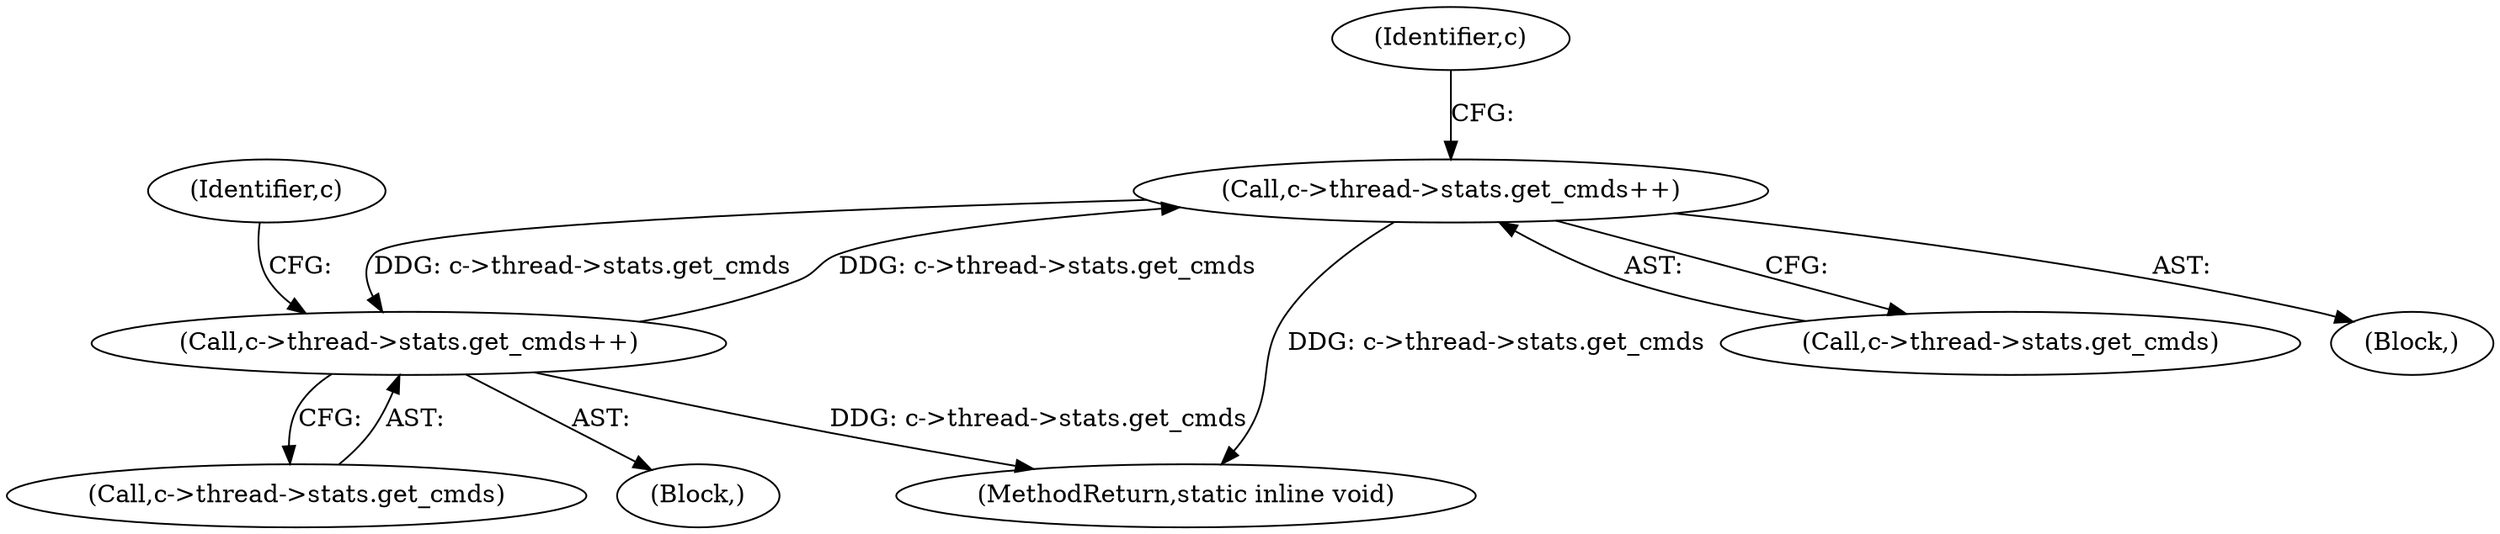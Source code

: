digraph "0_memcached_a8c4a82787b8b6c256d61bd5c42fb7f92d1bae00@API" {
"1000578" [label="(Call,c->thread->stats.get_cmds++)"];
"1000624" [label="(Call,c->thread->stats.get_cmds++)"];
"1000578" [label="(Call,c->thread->stats.get_cmds++)"];
"1000637" [label="(Identifier,c)"];
"1000578" [label="(Call,c->thread->stats.get_cmds++)"];
"1000624" [label="(Call,c->thread->stats.get_cmds++)"];
"1000606" [label="(Block,)"];
"1000756" [label="(MethodReturn,static inline void)"];
"1000625" [label="(Call,c->thread->stats.get_cmds)"];
"1000579" [label="(Call,c->thread->stats.get_cmds)"];
"1000591" [label="(Identifier,c)"];
"1000191" [label="(Block,)"];
"1000578" -> "1000191"  [label="AST: "];
"1000578" -> "1000579"  [label="CFG: "];
"1000579" -> "1000578"  [label="AST: "];
"1000591" -> "1000578"  [label="CFG: "];
"1000578" -> "1000756"  [label="DDG: c->thread->stats.get_cmds"];
"1000624" -> "1000578"  [label="DDG: c->thread->stats.get_cmds"];
"1000578" -> "1000624"  [label="DDG: c->thread->stats.get_cmds"];
"1000624" -> "1000606"  [label="AST: "];
"1000624" -> "1000625"  [label="CFG: "];
"1000625" -> "1000624"  [label="AST: "];
"1000637" -> "1000624"  [label="CFG: "];
"1000624" -> "1000756"  [label="DDG: c->thread->stats.get_cmds"];
}
